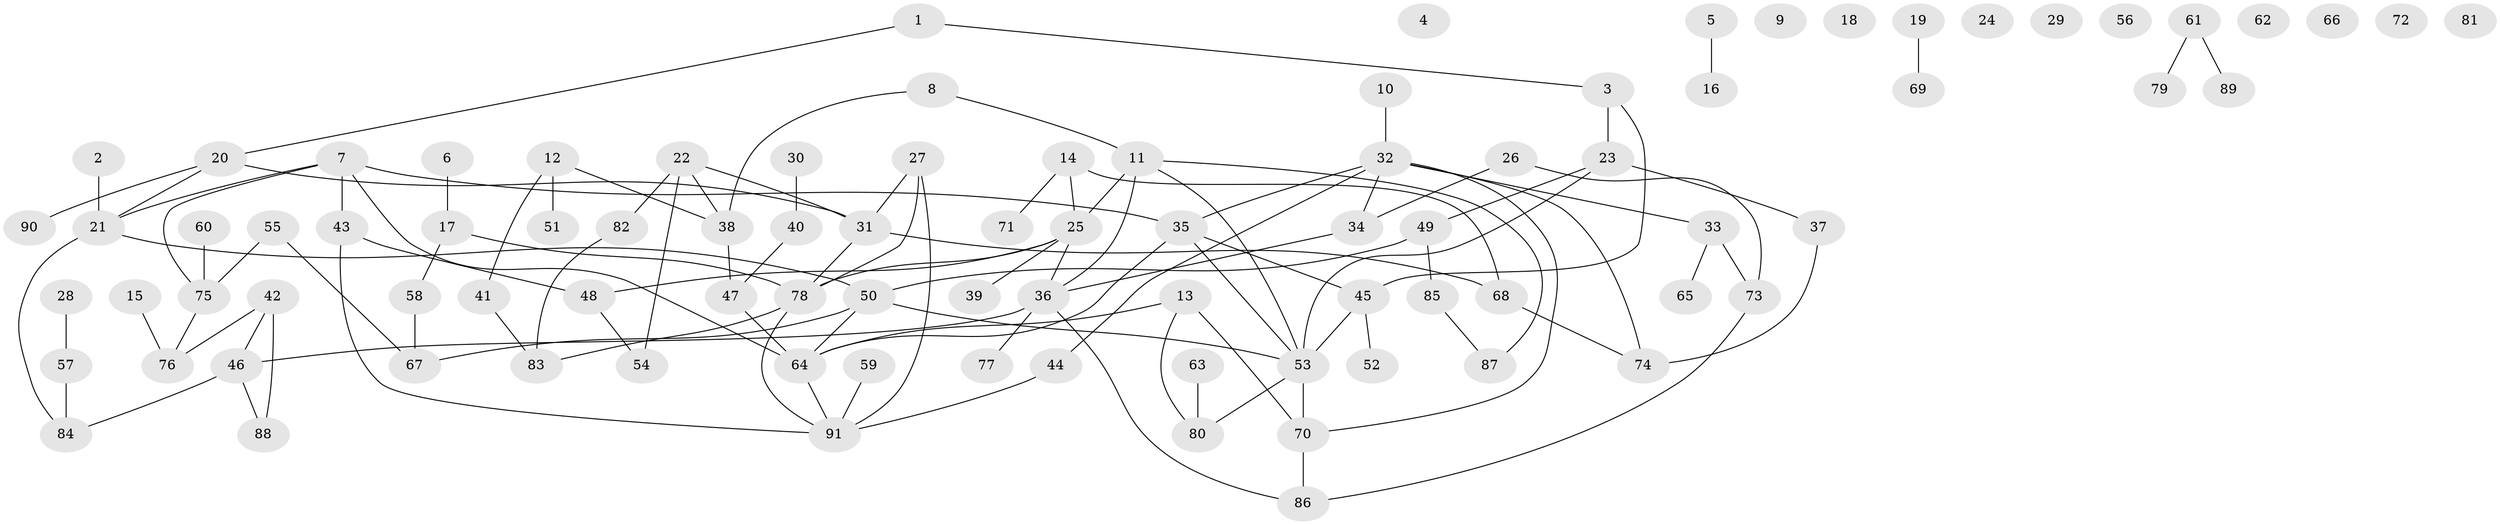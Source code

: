 // Generated by graph-tools (version 1.1) at 2025/39/03/09/25 04:39:40]
// undirected, 91 vertices, 113 edges
graph export_dot {
graph [start="1"]
  node [color=gray90,style=filled];
  1;
  2;
  3;
  4;
  5;
  6;
  7;
  8;
  9;
  10;
  11;
  12;
  13;
  14;
  15;
  16;
  17;
  18;
  19;
  20;
  21;
  22;
  23;
  24;
  25;
  26;
  27;
  28;
  29;
  30;
  31;
  32;
  33;
  34;
  35;
  36;
  37;
  38;
  39;
  40;
  41;
  42;
  43;
  44;
  45;
  46;
  47;
  48;
  49;
  50;
  51;
  52;
  53;
  54;
  55;
  56;
  57;
  58;
  59;
  60;
  61;
  62;
  63;
  64;
  65;
  66;
  67;
  68;
  69;
  70;
  71;
  72;
  73;
  74;
  75;
  76;
  77;
  78;
  79;
  80;
  81;
  82;
  83;
  84;
  85;
  86;
  87;
  88;
  89;
  90;
  91;
  1 -- 3;
  1 -- 20;
  2 -- 21;
  3 -- 23;
  3 -- 45;
  5 -- 16;
  6 -- 17;
  7 -- 21;
  7 -- 35;
  7 -- 43;
  7 -- 64;
  7 -- 75;
  8 -- 11;
  8 -- 38;
  10 -- 32;
  11 -- 25;
  11 -- 36;
  11 -- 53;
  11 -- 87;
  12 -- 38;
  12 -- 41;
  12 -- 51;
  13 -- 64;
  13 -- 70;
  13 -- 80;
  14 -- 25;
  14 -- 68;
  14 -- 71;
  15 -- 76;
  17 -- 58;
  17 -- 78;
  19 -- 69;
  20 -- 21;
  20 -- 31;
  20 -- 90;
  21 -- 50;
  21 -- 84;
  22 -- 31;
  22 -- 38;
  22 -- 54;
  22 -- 82;
  23 -- 37;
  23 -- 49;
  23 -- 53;
  25 -- 36;
  25 -- 39;
  25 -- 48;
  25 -- 78;
  26 -- 34;
  26 -- 73;
  27 -- 31;
  27 -- 78;
  27 -- 91;
  28 -- 57;
  30 -- 40;
  31 -- 68;
  31 -- 78;
  32 -- 33;
  32 -- 34;
  32 -- 35;
  32 -- 44;
  32 -- 70;
  32 -- 74;
  33 -- 65;
  33 -- 73;
  34 -- 36;
  35 -- 45;
  35 -- 53;
  35 -- 64;
  36 -- 46;
  36 -- 77;
  36 -- 86;
  37 -- 74;
  38 -- 47;
  40 -- 47;
  41 -- 83;
  42 -- 46;
  42 -- 76;
  42 -- 88;
  43 -- 48;
  43 -- 91;
  44 -- 91;
  45 -- 52;
  45 -- 53;
  46 -- 84;
  46 -- 88;
  47 -- 64;
  48 -- 54;
  49 -- 50;
  49 -- 85;
  50 -- 53;
  50 -- 64;
  50 -- 67;
  53 -- 70;
  53 -- 80;
  55 -- 67;
  55 -- 75;
  57 -- 84;
  58 -- 67;
  59 -- 91;
  60 -- 75;
  61 -- 79;
  61 -- 89;
  63 -- 80;
  64 -- 91;
  68 -- 74;
  70 -- 86;
  73 -- 86;
  75 -- 76;
  78 -- 83;
  78 -- 91;
  82 -- 83;
  85 -- 87;
}
